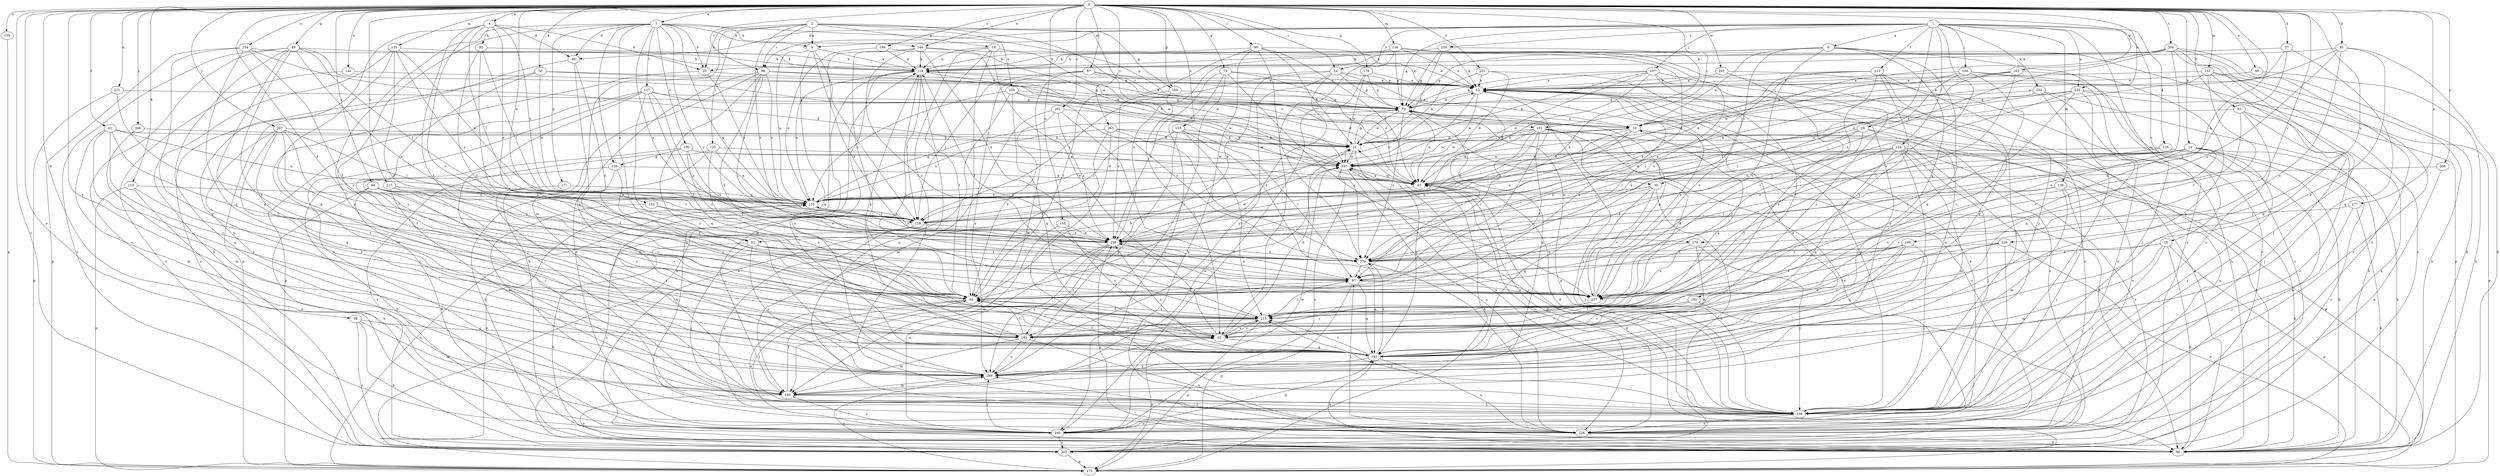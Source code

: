 strict digraph  {
0;
1;
2;
3;
4;
6;
9;
10;
16;
18;
20;
21;
24;
26;
29;
30;
32;
35;
37;
38;
40;
43;
49;
50;
52;
53;
61;
64;
69;
73;
75;
83;
85;
86;
87;
90;
94;
96;
97;
104;
107;
108;
113;
116;
119;
124;
125;
126;
127;
129;
133;
135;
136;
139;
140;
144;
148;
151;
152;
153;
154;
155;
158;
160;
163;
169;
171;
172;
178;
179;
182;
183;
190;
191;
192;
193;
198;
201;
205;
208;
213;
215;
217;
220;
221;
225;
226;
231;
237;
245;
247;
250;
254;
255;
258;
263;
266;
267;
268;
269;
277;
279;
0 -> 3  [label=a];
0 -> 4  [label=a];
0 -> 16  [label=b];
0 -> 24  [label=c];
0 -> 35  [label=d];
0 -> 37  [label=d];
0 -> 38  [label=d];
0 -> 49  [label=e];
0 -> 50  [label=e];
0 -> 61  [label=f];
0 -> 64  [label=f];
0 -> 69  [label=g];
0 -> 73  [label=g];
0 -> 83  [label=h];
0 -> 87  [label=i];
0 -> 90  [label=i];
0 -> 94  [label=i];
0 -> 96  [label=i];
0 -> 113  [label=k];
0 -> 133  [label=m];
0 -> 135  [label=m];
0 -> 136  [label=m];
0 -> 144  [label=n];
0 -> 148  [label=n];
0 -> 152  [label=o];
0 -> 153  [label=o];
0 -> 154  [label=o];
0 -> 155  [label=o];
0 -> 158  [label=o];
0 -> 160  [label=o];
0 -> 163  [label=p];
0 -> 169  [label=p];
0 -> 178  [label=q];
0 -> 179  [label=q];
0 -> 190  [label=r];
0 -> 191  [label=r];
0 -> 198  [label=s];
0 -> 201  [label=s];
0 -> 205  [label=s];
0 -> 208  [label=t];
0 -> 217  [label=u];
0 -> 220  [label=u];
0 -> 221  [label=u];
0 -> 225  [label=u];
0 -> 231  [label=v];
0 -> 245  [label=w];
0 -> 263  [label=y];
0 -> 266  [label=y];
0 -> 267  [label=y];
0 -> 268  [label=y];
0 -> 269  [label=y];
0 -> 277  [label=z];
1 -> 6  [label=a];
1 -> 9  [label=a];
1 -> 24  [label=c];
1 -> 26  [label=c];
1 -> 29  [label=c];
1 -> 40  [label=d];
1 -> 75  [label=g];
1 -> 96  [label=i];
1 -> 104  [label=j];
1 -> 107  [label=j];
1 -> 116  [label=k];
1 -> 124  [label=l];
1 -> 139  [label=m];
1 -> 205  [label=s];
1 -> 213  [label=t];
1 -> 225  [label=u];
1 -> 237  [label=v];
1 -> 250  [label=x];
1 -> 254  [label=x];
2 -> 9  [label=a];
2 -> 18  [label=b];
2 -> 20  [label=b];
2 -> 30  [label=c];
2 -> 96  [label=i];
2 -> 125  [label=l];
2 -> 140  [label=m];
2 -> 169  [label=p];
2 -> 191  [label=r];
2 -> 255  [label=x];
2 -> 258  [label=x];
3 -> 9  [label=a];
3 -> 20  [label=b];
3 -> 40  [label=d];
3 -> 52  [label=e];
3 -> 75  [label=g];
3 -> 126  [label=l];
3 -> 127  [label=l];
3 -> 148  [label=n];
3 -> 171  [label=p];
3 -> 179  [label=q];
3 -> 192  [label=r];
3 -> 193  [label=r];
3 -> 258  [label=x];
3 -> 269  [label=y];
3 -> 279  [label=z];
4 -> 20  [label=b];
4 -> 40  [label=d];
4 -> 52  [label=e];
4 -> 85  [label=h];
4 -> 129  [label=l];
4 -> 151  [label=n];
4 -> 160  [label=o];
4 -> 215  [label=t];
4 -> 237  [label=v];
6 -> 10  [label=a];
6 -> 20  [label=b];
6 -> 30  [label=c];
6 -> 119  [label=k];
6 -> 172  [label=p];
6 -> 182  [label=q];
6 -> 183  [label=q];
6 -> 205  [label=s];
6 -> 237  [label=v];
9 -> 119  [label=k];
9 -> 129  [label=l];
9 -> 151  [label=n];
9 -> 183  [label=q];
9 -> 279  [label=z];
10 -> 21  [label=b];
10 -> 43  [label=d];
10 -> 52  [label=e];
10 -> 86  [label=h];
10 -> 108  [label=j];
10 -> 129  [label=l];
10 -> 226  [label=u];
10 -> 247  [label=w];
16 -> 32  [label=c];
16 -> 43  [label=d];
16 -> 86  [label=h];
16 -> 108  [label=j];
16 -> 129  [label=l];
16 -> 151  [label=n];
16 -> 193  [label=r];
16 -> 205  [label=s];
16 -> 247  [label=w];
16 -> 258  [label=x];
18 -> 64  [label=f];
18 -> 108  [label=j];
18 -> 119  [label=k];
18 -> 226  [label=u];
18 -> 237  [label=v];
18 -> 247  [label=w];
20 -> 10  [label=a];
20 -> 151  [label=n];
20 -> 160  [label=o];
21 -> 75  [label=g];
21 -> 183  [label=q];
21 -> 247  [label=w];
24 -> 53  [label=e];
24 -> 64  [label=f];
24 -> 75  [label=g];
24 -> 97  [label=i];
24 -> 129  [label=l];
24 -> 258  [label=x];
24 -> 269  [label=y];
26 -> 86  [label=h];
26 -> 108  [label=j];
26 -> 140  [label=m];
26 -> 172  [label=p];
26 -> 279  [label=z];
29 -> 21  [label=b];
29 -> 64  [label=f];
29 -> 183  [label=q];
29 -> 226  [label=u];
29 -> 237  [label=v];
29 -> 258  [label=x];
30 -> 86  [label=h];
30 -> 108  [label=j];
30 -> 151  [label=n];
30 -> 183  [label=q];
30 -> 237  [label=v];
32 -> 21  [label=b];
32 -> 172  [label=p];
32 -> 183  [label=q];
32 -> 215  [label=t];
32 -> 258  [label=x];
35 -> 10  [label=a];
35 -> 86  [label=h];
35 -> 119  [label=k];
35 -> 193  [label=r];
35 -> 237  [label=v];
35 -> 279  [label=z];
37 -> 10  [label=a];
37 -> 119  [label=k];
37 -> 183  [label=q];
37 -> 279  [label=z];
38 -> 32  [label=c];
38 -> 86  [label=h];
38 -> 140  [label=m];
38 -> 205  [label=s];
40 -> 64  [label=f];
40 -> 172  [label=p];
40 -> 183  [label=q];
43 -> 151  [label=n];
43 -> 226  [label=u];
43 -> 247  [label=w];
49 -> 53  [label=e];
49 -> 86  [label=h];
50 -> 32  [label=c];
50 -> 53  [label=e];
50 -> 75  [label=g];
50 -> 151  [label=n];
50 -> 205  [label=s];
52 -> 86  [label=h];
52 -> 97  [label=i];
52 -> 108  [label=j];
52 -> 237  [label=v];
52 -> 269  [label=y];
52 -> 279  [label=z];
53 -> 75  [label=g];
53 -> 97  [label=i];
53 -> 108  [label=j];
53 -> 129  [label=l];
53 -> 205  [label=s];
53 -> 247  [label=w];
61 -> 21  [label=b];
61 -> 64  [label=f];
61 -> 140  [label=m];
61 -> 151  [label=n];
61 -> 193  [label=r];
61 -> 269  [label=y];
64 -> 21  [label=b];
64 -> 53  [label=e];
64 -> 108  [label=j];
64 -> 160  [label=o];
64 -> 215  [label=t];
69 -> 21  [label=b];
69 -> 119  [label=k];
69 -> 129  [label=l];
69 -> 160  [label=o];
69 -> 183  [label=q];
69 -> 193  [label=r];
69 -> 205  [label=s];
69 -> 226  [label=u];
69 -> 279  [label=z];
73 -> 43  [label=d];
73 -> 53  [label=e];
73 -> 160  [label=o];
73 -> 193  [label=r];
73 -> 237  [label=v];
73 -> 258  [label=x];
75 -> 10  [label=a];
75 -> 21  [label=b];
75 -> 43  [label=d];
75 -> 108  [label=j];
75 -> 119  [label=k];
75 -> 279  [label=z];
83 -> 10  [label=a];
83 -> 108  [label=j];
83 -> 160  [label=o];
83 -> 237  [label=v];
83 -> 269  [label=y];
85 -> 97  [label=i];
85 -> 119  [label=k];
85 -> 129  [label=l];
85 -> 237  [label=v];
86 -> 53  [label=e];
86 -> 183  [label=q];
86 -> 258  [label=x];
87 -> 10  [label=a];
87 -> 43  [label=d];
87 -> 53  [label=e];
87 -> 129  [label=l];
87 -> 140  [label=m];
87 -> 269  [label=y];
90 -> 21  [label=b];
90 -> 43  [label=d];
90 -> 53  [label=e];
90 -> 64  [label=f];
90 -> 86  [label=h];
90 -> 119  [label=k];
90 -> 279  [label=z];
94 -> 32  [label=c];
94 -> 86  [label=h];
94 -> 129  [label=l];
94 -> 151  [label=n];
94 -> 160  [label=o];
94 -> 215  [label=t];
94 -> 258  [label=x];
96 -> 21  [label=b];
96 -> 53  [label=e];
96 -> 64  [label=f];
96 -> 86  [label=h];
96 -> 97  [label=i];
96 -> 151  [label=n];
96 -> 160  [label=o];
96 -> 269  [label=y];
97 -> 64  [label=f];
97 -> 172  [label=p];
97 -> 183  [label=q];
97 -> 237  [label=v];
97 -> 258  [label=x];
104 -> 10  [label=a];
104 -> 32  [label=c];
104 -> 53  [label=e];
104 -> 108  [label=j];
104 -> 205  [label=s];
104 -> 279  [label=z];
107 -> 21  [label=b];
107 -> 32  [label=c];
107 -> 43  [label=d];
107 -> 53  [label=e];
107 -> 75  [label=g];
107 -> 151  [label=n];
107 -> 215  [label=t];
107 -> 269  [label=y];
108 -> 43  [label=d];
108 -> 160  [label=o];
108 -> 215  [label=t];
108 -> 226  [label=u];
108 -> 247  [label=w];
113 -> 151  [label=n];
113 -> 172  [label=p];
113 -> 193  [label=r];
113 -> 226  [label=u];
116 -> 86  [label=h];
116 -> 97  [label=i];
116 -> 226  [label=u];
116 -> 247  [label=w];
119 -> 53  [label=e];
119 -> 64  [label=f];
119 -> 129  [label=l];
119 -> 140  [label=m];
119 -> 151  [label=n];
119 -> 215  [label=t];
119 -> 247  [label=w];
119 -> 269  [label=y];
124 -> 108  [label=j];
124 -> 140  [label=m];
124 -> 172  [label=p];
124 -> 183  [label=q];
124 -> 205  [label=s];
124 -> 215  [label=t];
124 -> 247  [label=w];
124 -> 258  [label=x];
124 -> 269  [label=y];
125 -> 32  [label=c];
125 -> 86  [label=h];
125 -> 151  [label=n];
125 -> 205  [label=s];
125 -> 247  [label=w];
126 -> 43  [label=d];
126 -> 64  [label=f];
126 -> 86  [label=h];
126 -> 193  [label=r];
127 -> 43  [label=d];
127 -> 64  [label=f];
127 -> 75  [label=g];
127 -> 108  [label=j];
127 -> 140  [label=m];
127 -> 172  [label=p];
127 -> 183  [label=q];
127 -> 279  [label=z];
129 -> 151  [label=n];
129 -> 205  [label=s];
129 -> 226  [label=u];
129 -> 258  [label=x];
133 -> 43  [label=d];
133 -> 53  [label=e];
133 -> 64  [label=f];
133 -> 86  [label=h];
133 -> 160  [label=o];
133 -> 183  [label=q];
135 -> 64  [label=f];
135 -> 119  [label=k];
135 -> 151  [label=n];
135 -> 183  [label=q];
135 -> 205  [label=s];
135 -> 258  [label=x];
136 -> 32  [label=c];
136 -> 53  [label=e];
136 -> 75  [label=g];
136 -> 97  [label=i];
136 -> 108  [label=j];
136 -> 119  [label=k];
136 -> 258  [label=x];
136 -> 279  [label=z];
139 -> 86  [label=h];
139 -> 108  [label=j];
139 -> 140  [label=m];
139 -> 151  [label=n];
139 -> 279  [label=z];
140 -> 32  [label=c];
140 -> 64  [label=f];
140 -> 108  [label=j];
140 -> 151  [label=n];
140 -> 160  [label=o];
140 -> 205  [label=s];
144 -> 53  [label=e];
144 -> 205  [label=s];
148 -> 53  [label=e];
148 -> 64  [label=f];
148 -> 119  [label=k];
148 -> 226  [label=u];
148 -> 237  [label=v];
148 -> 247  [label=w];
148 -> 258  [label=x];
151 -> 53  [label=e];
151 -> 75  [label=g];
151 -> 129  [label=l];
152 -> 108  [label=j];
152 -> 129  [label=l];
152 -> 258  [label=x];
153 -> 21  [label=b];
153 -> 97  [label=i];
153 -> 129  [label=l];
153 -> 215  [label=t];
153 -> 237  [label=v];
153 -> 269  [label=y];
154 -> 43  [label=d];
154 -> 64  [label=f];
154 -> 119  [label=k];
154 -> 172  [label=p];
154 -> 183  [label=q];
154 -> 269  [label=y];
155 -> 32  [label=c];
155 -> 140  [label=m];
155 -> 258  [label=x];
158 -> 172  [label=p];
160 -> 53  [label=e];
160 -> 183  [label=q];
160 -> 205  [label=s];
160 -> 247  [label=w];
160 -> 269  [label=y];
163 -> 53  [label=e];
163 -> 97  [label=i];
163 -> 151  [label=n];
163 -> 183  [label=q];
163 -> 247  [label=w];
169 -> 32  [label=c];
169 -> 75  [label=g];
169 -> 258  [label=x];
171 -> 151  [label=n];
171 -> 269  [label=y];
172 -> 21  [label=b];
172 -> 43  [label=d];
172 -> 119  [label=k];
172 -> 151  [label=n];
172 -> 269  [label=y];
178 -> 53  [label=e];
178 -> 75  [label=g];
178 -> 160  [label=o];
178 -> 247  [label=w];
179 -> 108  [label=j];
179 -> 183  [label=q];
179 -> 237  [label=v];
179 -> 279  [label=z];
182 -> 32  [label=c];
182 -> 193  [label=r];
182 -> 205  [label=s];
182 -> 215  [label=t];
183 -> 64  [label=f];
183 -> 215  [label=t];
183 -> 226  [label=u];
183 -> 258  [label=x];
183 -> 269  [label=y];
183 -> 279  [label=z];
190 -> 32  [label=c];
190 -> 97  [label=i];
190 -> 108  [label=j];
190 -> 183  [label=q];
190 -> 237  [label=v];
190 -> 279  [label=z];
191 -> 21  [label=b];
191 -> 43  [label=d];
191 -> 64  [label=f];
191 -> 86  [label=h];
191 -> 97  [label=i];
191 -> 129  [label=l];
191 -> 160  [label=o];
191 -> 215  [label=t];
191 -> 226  [label=u];
191 -> 247  [label=w];
192 -> 43  [label=d];
192 -> 108  [label=j];
192 -> 247  [label=w];
192 -> 258  [label=x];
192 -> 279  [label=z];
192 -> 126  [label=g];
193 -> 10  [label=a];
193 -> 64  [label=f];
193 -> 119  [label=k];
193 -> 140  [label=m];
193 -> 226  [label=u];
193 -> 269  [label=y];
198 -> 10  [label=a];
198 -> 119  [label=k];
198 -> 151  [label=n];
201 -> 10  [label=a];
201 -> 64  [label=f];
201 -> 97  [label=i];
201 -> 140  [label=m];
201 -> 258  [label=x];
205 -> 75  [label=g];
205 -> 151  [label=n];
205 -> 172  [label=p];
208 -> 75  [label=g];
208 -> 86  [label=h];
208 -> 108  [label=j];
208 -> 119  [label=k];
208 -> 151  [label=n];
208 -> 205  [label=s];
208 -> 215  [label=t];
208 -> 226  [label=u];
208 -> 258  [label=x];
213 -> 43  [label=d];
213 -> 53  [label=e];
213 -> 183  [label=q];
213 -> 215  [label=t];
213 -> 237  [label=v];
213 -> 258  [label=x];
213 -> 269  [label=y];
215 -> 32  [label=c];
215 -> 64  [label=f];
215 -> 97  [label=i];
215 -> 119  [label=k];
215 -> 172  [label=p];
215 -> 193  [label=r];
217 -> 32  [label=c];
217 -> 140  [label=m];
217 -> 151  [label=n];
217 -> 215  [label=t];
217 -> 279  [label=z];
220 -> 108  [label=j];
220 -> 172  [label=p];
220 -> 193  [label=r];
220 -> 215  [label=t];
220 -> 279  [label=z];
221 -> 32  [label=c];
221 -> 75  [label=g];
221 -> 172  [label=p];
225 -> 75  [label=g];
225 -> 129  [label=l];
225 -> 172  [label=p];
225 -> 183  [label=q];
225 -> 205  [label=s];
225 -> 215  [label=t];
225 -> 279  [label=z];
226 -> 43  [label=d];
226 -> 53  [label=e];
226 -> 86  [label=h];
226 -> 97  [label=i];
226 -> 269  [label=y];
231 -> 21  [label=b];
231 -> 43  [label=d];
231 -> 53  [label=e];
231 -> 237  [label=v];
237 -> 32  [label=c];
237 -> 53  [label=e];
237 -> 75  [label=g];
245 -> 53  [label=e];
245 -> 86  [label=h];
245 -> 193  [label=r];
247 -> 43  [label=d];
247 -> 108  [label=j];
247 -> 160  [label=o];
247 -> 226  [label=u];
247 -> 279  [label=z];
250 -> 21  [label=b];
250 -> 53  [label=e];
250 -> 75  [label=g];
250 -> 119  [label=k];
250 -> 258  [label=x];
254 -> 75  [label=g];
254 -> 86  [label=h];
254 -> 108  [label=j];
254 -> 160  [label=o];
254 -> 258  [label=x];
255 -> 75  [label=g];
255 -> 86  [label=h];
255 -> 151  [label=n];
255 -> 183  [label=q];
255 -> 247  [label=w];
255 -> 279  [label=z];
258 -> 151  [label=n];
258 -> 160  [label=o];
258 -> 193  [label=r];
258 -> 247  [label=w];
258 -> 269  [label=y];
258 -> 279  [label=z];
263 -> 21  [label=b];
263 -> 64  [label=f];
263 -> 108  [label=j];
263 -> 151  [label=n];
263 -> 247  [label=w];
263 -> 279  [label=z];
266 -> 43  [label=d];
266 -> 226  [label=u];
267 -> 21  [label=b];
267 -> 97  [label=i];
267 -> 129  [label=l];
267 -> 183  [label=q];
267 -> 193  [label=r];
267 -> 215  [label=t];
267 -> 269  [label=y];
268 -> 21  [label=b];
268 -> 140  [label=m];
269 -> 53  [label=e];
269 -> 75  [label=g];
269 -> 140  [label=m];
269 -> 247  [label=w];
277 -> 86  [label=h];
277 -> 108  [label=j];
277 -> 129  [label=l];
279 -> 97  [label=i];
279 -> 183  [label=q];
279 -> 226  [label=u];
}
